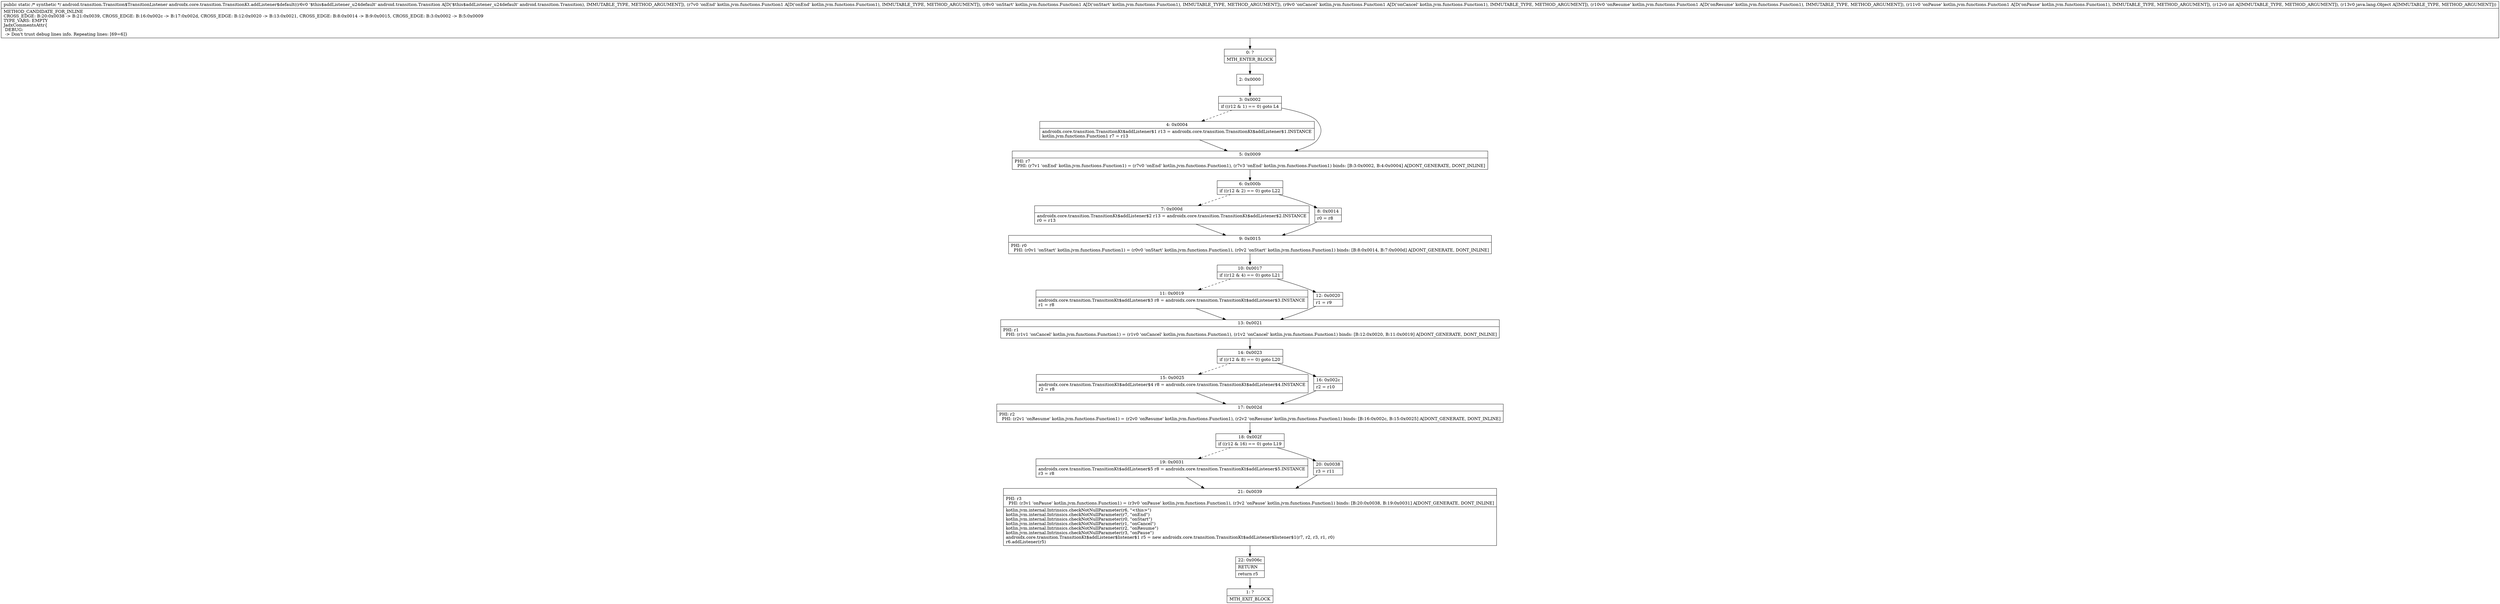 digraph "CFG forandroidx.core.transition.TransitionKt.addListener$default(Landroid\/transition\/Transition;Lkotlin\/jvm\/functions\/Function1;Lkotlin\/jvm\/functions\/Function1;Lkotlin\/jvm\/functions\/Function1;Lkotlin\/jvm\/functions\/Function1;Lkotlin\/jvm\/functions\/Function1;ILjava\/lang\/Object;)Landroid\/transition\/Transition$TransitionListener;" {
Node_0 [shape=record,label="{0\:\ ?|MTH_ENTER_BLOCK\l}"];
Node_2 [shape=record,label="{2\:\ 0x0000}"];
Node_3 [shape=record,label="{3\:\ 0x0002|if ((r12 & 1) == 0) goto L4\l}"];
Node_4 [shape=record,label="{4\:\ 0x0004|androidx.core.transition.TransitionKt$addListener$1 r13 = androidx.core.transition.TransitionKt$addListener$1.INSTANCE\lkotlin.jvm.functions.Function1 r7 = r13\l}"];
Node_5 [shape=record,label="{5\:\ 0x0009|PHI: r7 \l  PHI: (r7v1 'onEnd' kotlin.jvm.functions.Function1) = (r7v0 'onEnd' kotlin.jvm.functions.Function1), (r7v3 'onEnd' kotlin.jvm.functions.Function1) binds: [B:3:0x0002, B:4:0x0004] A[DONT_GENERATE, DONT_INLINE]\l}"];
Node_6 [shape=record,label="{6\:\ 0x000b|if ((r12 & 2) == 0) goto L22\l}"];
Node_7 [shape=record,label="{7\:\ 0x000d|androidx.core.transition.TransitionKt$addListener$2 r13 = androidx.core.transition.TransitionKt$addListener$2.INSTANCE\lr0 = r13\l}"];
Node_9 [shape=record,label="{9\:\ 0x0015|PHI: r0 \l  PHI: (r0v1 'onStart' kotlin.jvm.functions.Function1) = (r0v0 'onStart' kotlin.jvm.functions.Function1), (r0v2 'onStart' kotlin.jvm.functions.Function1) binds: [B:8:0x0014, B:7:0x000d] A[DONT_GENERATE, DONT_INLINE]\l}"];
Node_10 [shape=record,label="{10\:\ 0x0017|if ((r12 & 4) == 0) goto L21\l}"];
Node_11 [shape=record,label="{11\:\ 0x0019|androidx.core.transition.TransitionKt$addListener$3 r8 = androidx.core.transition.TransitionKt$addListener$3.INSTANCE\lr1 = r8\l}"];
Node_13 [shape=record,label="{13\:\ 0x0021|PHI: r1 \l  PHI: (r1v1 'onCancel' kotlin.jvm.functions.Function1) = (r1v0 'onCancel' kotlin.jvm.functions.Function1), (r1v2 'onCancel' kotlin.jvm.functions.Function1) binds: [B:12:0x0020, B:11:0x0019] A[DONT_GENERATE, DONT_INLINE]\l}"];
Node_14 [shape=record,label="{14\:\ 0x0023|if ((r12 & 8) == 0) goto L20\l}"];
Node_15 [shape=record,label="{15\:\ 0x0025|androidx.core.transition.TransitionKt$addListener$4 r8 = androidx.core.transition.TransitionKt$addListener$4.INSTANCE\lr2 = r8\l}"];
Node_17 [shape=record,label="{17\:\ 0x002d|PHI: r2 \l  PHI: (r2v1 'onResume' kotlin.jvm.functions.Function1) = (r2v0 'onResume' kotlin.jvm.functions.Function1), (r2v2 'onResume' kotlin.jvm.functions.Function1) binds: [B:16:0x002c, B:15:0x0025] A[DONT_GENERATE, DONT_INLINE]\l}"];
Node_18 [shape=record,label="{18\:\ 0x002f|if ((r12 & 16) == 0) goto L19\l}"];
Node_19 [shape=record,label="{19\:\ 0x0031|androidx.core.transition.TransitionKt$addListener$5 r8 = androidx.core.transition.TransitionKt$addListener$5.INSTANCE\lr3 = r8\l}"];
Node_21 [shape=record,label="{21\:\ 0x0039|PHI: r3 \l  PHI: (r3v1 'onPause' kotlin.jvm.functions.Function1) = (r3v0 'onPause' kotlin.jvm.functions.Function1), (r3v2 'onPause' kotlin.jvm.functions.Function1) binds: [B:20:0x0038, B:19:0x0031] A[DONT_GENERATE, DONT_INLINE]\l|kotlin.jvm.internal.Intrinsics.checkNotNullParameter(r6, \"\<this\>\")\lkotlin.jvm.internal.Intrinsics.checkNotNullParameter(r7, \"onEnd\")\lkotlin.jvm.internal.Intrinsics.checkNotNullParameter(r0, \"onStart\")\lkotlin.jvm.internal.Intrinsics.checkNotNullParameter(r1, \"onCancel\")\lkotlin.jvm.internal.Intrinsics.checkNotNullParameter(r2, \"onResume\")\lkotlin.jvm.internal.Intrinsics.checkNotNullParameter(r3, \"onPause\")\landroidx.core.transition.TransitionKt$addListener$listener$1 r5 = new androidx.core.transition.TransitionKt$addListener$listener$1(r7, r2, r3, r1, r0)\lr6.addListener(r5)\l}"];
Node_22 [shape=record,label="{22\:\ 0x006c|RETURN\l|return r5\l}"];
Node_1 [shape=record,label="{1\:\ ?|MTH_EXIT_BLOCK\l}"];
Node_20 [shape=record,label="{20\:\ 0x0038|r3 = r11\l}"];
Node_16 [shape=record,label="{16\:\ 0x002c|r2 = r10\l}"];
Node_12 [shape=record,label="{12\:\ 0x0020|r1 = r9\l}"];
Node_8 [shape=record,label="{8\:\ 0x0014|r0 = r8\l}"];
MethodNode[shape=record,label="{public static \/* synthetic *\/ android.transition.Transition$TransitionListener androidx.core.transition.TransitionKt.addListener$default((r6v0 '$this$addListener_u24default' android.transition.Transition A[D('$this$addListener_u24default' android.transition.Transition), IMMUTABLE_TYPE, METHOD_ARGUMENT]), (r7v0 'onEnd' kotlin.jvm.functions.Function1 A[D('onEnd' kotlin.jvm.functions.Function1), IMMUTABLE_TYPE, METHOD_ARGUMENT]), (r8v0 'onStart' kotlin.jvm.functions.Function1 A[D('onStart' kotlin.jvm.functions.Function1), IMMUTABLE_TYPE, METHOD_ARGUMENT]), (r9v0 'onCancel' kotlin.jvm.functions.Function1 A[D('onCancel' kotlin.jvm.functions.Function1), IMMUTABLE_TYPE, METHOD_ARGUMENT]), (r10v0 'onResume' kotlin.jvm.functions.Function1 A[D('onResume' kotlin.jvm.functions.Function1), IMMUTABLE_TYPE, METHOD_ARGUMENT]), (r11v0 'onPause' kotlin.jvm.functions.Function1 A[D('onPause' kotlin.jvm.functions.Function1), IMMUTABLE_TYPE, METHOD_ARGUMENT]), (r12v0 int A[IMMUTABLE_TYPE, METHOD_ARGUMENT]), (r13v0 java.lang.Object A[IMMUTABLE_TYPE, METHOD_ARGUMENT]))  | METHOD_CANDIDATE_FOR_INLINE\lCROSS_EDGE: B:20:0x0038 \-\> B:21:0x0039, CROSS_EDGE: B:16:0x002c \-\> B:17:0x002d, CROSS_EDGE: B:12:0x0020 \-\> B:13:0x0021, CROSS_EDGE: B:8:0x0014 \-\> B:9:0x0015, CROSS_EDGE: B:3:0x0002 \-\> B:5:0x0009\lTYPE_VARS: EMPTY\lJadxCommentsAttr\{\l DEBUG: \l \-\> Don't trust debug lines info. Repeating lines: [69=6]\}\l}"];
MethodNode -> Node_0;Node_0 -> Node_2;
Node_2 -> Node_3;
Node_3 -> Node_4[style=dashed];
Node_3 -> Node_5;
Node_4 -> Node_5;
Node_5 -> Node_6;
Node_6 -> Node_7[style=dashed];
Node_6 -> Node_8;
Node_7 -> Node_9;
Node_9 -> Node_10;
Node_10 -> Node_11[style=dashed];
Node_10 -> Node_12;
Node_11 -> Node_13;
Node_13 -> Node_14;
Node_14 -> Node_15[style=dashed];
Node_14 -> Node_16;
Node_15 -> Node_17;
Node_17 -> Node_18;
Node_18 -> Node_19[style=dashed];
Node_18 -> Node_20;
Node_19 -> Node_21;
Node_21 -> Node_22;
Node_22 -> Node_1;
Node_20 -> Node_21;
Node_16 -> Node_17;
Node_12 -> Node_13;
Node_8 -> Node_9;
}

